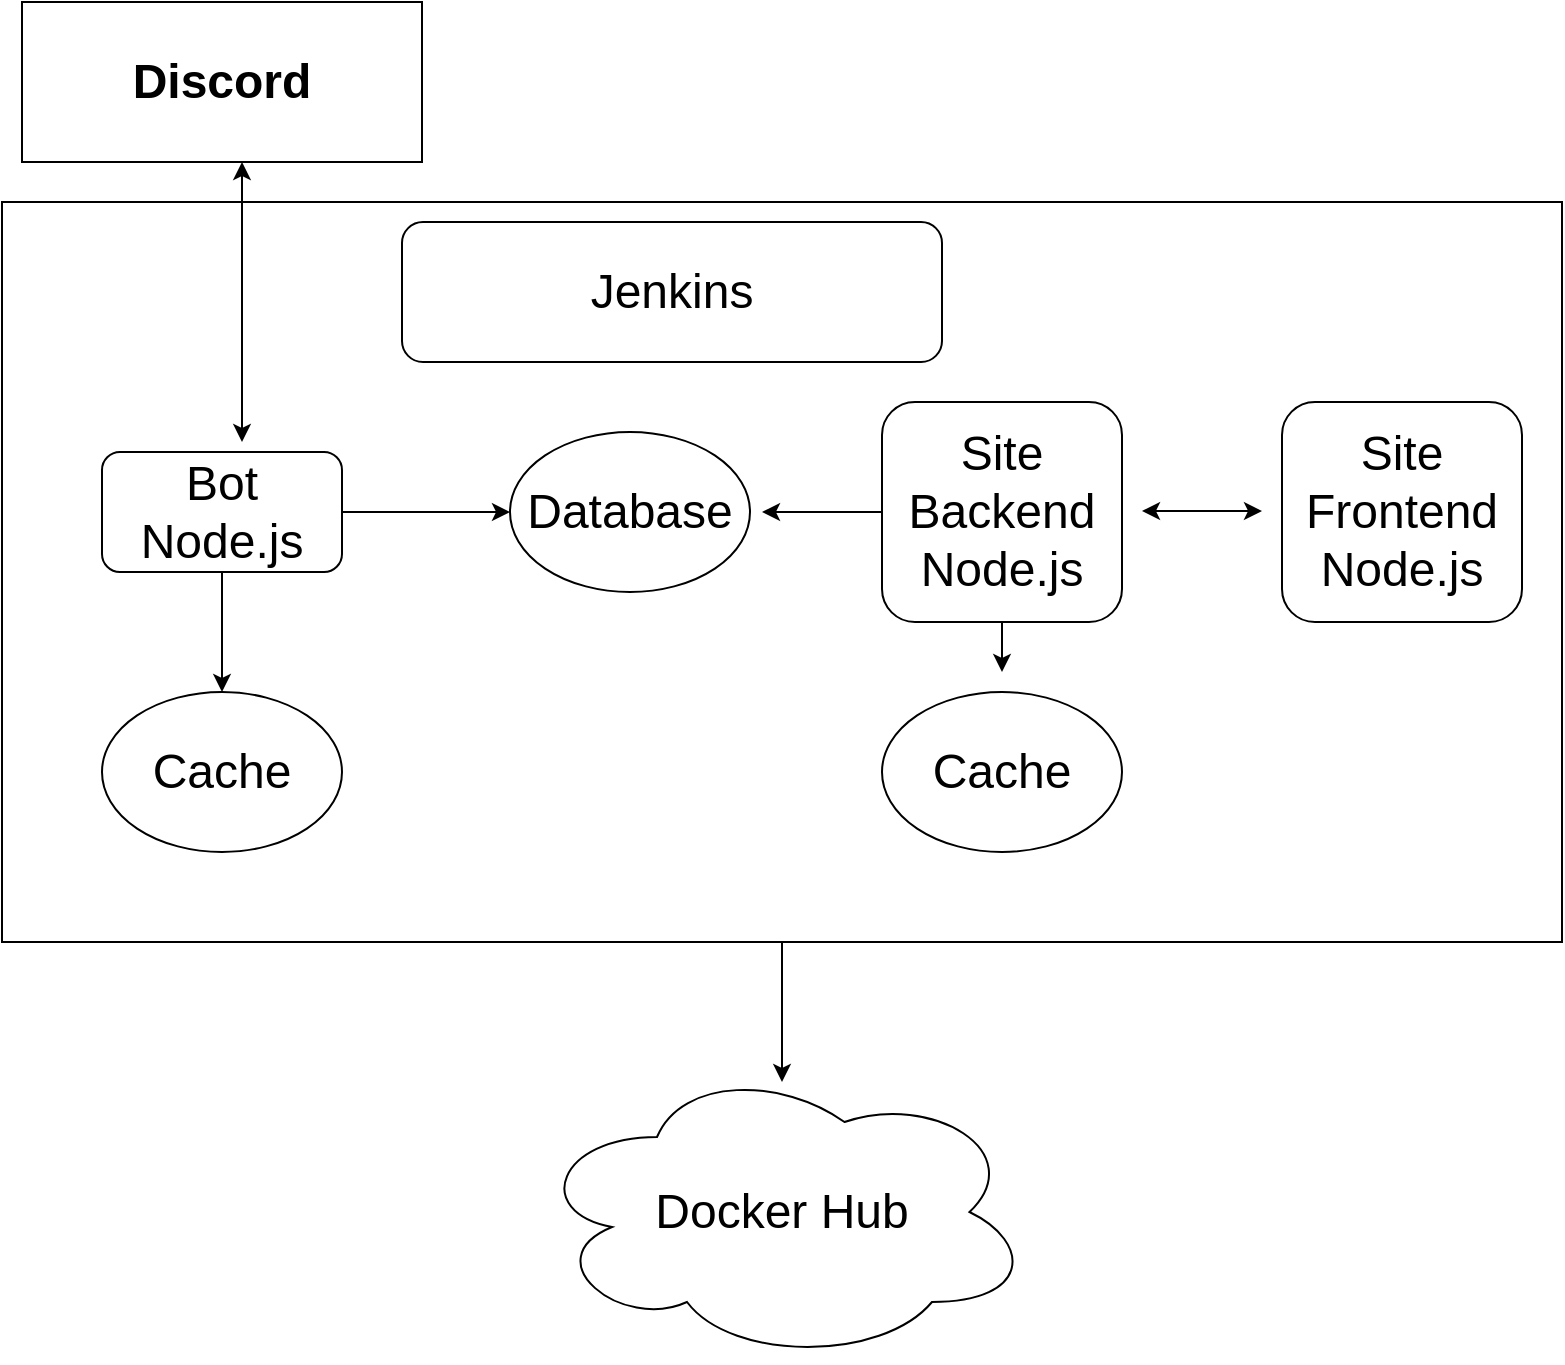 <mxfile version="17.4.0" type="device"><diagram id="GFVnETKMDIzfP5DFgchm" name="Page-1"><mxGraphModel dx="2062" dy="2365" grid="1" gridSize="10" guides="1" tooltips="1" connect="1" arrows="1" fold="1" page="1" pageScale="1" pageWidth="827" pageHeight="1169" math="0" shadow="0"><root><mxCell id="0"/><mxCell id="1" parent="0"/><mxCell id="249vddiWMnvvQm0QvIs3-16" style="edgeStyle=orthogonalEdgeStyle;rounded=0;orthogonalLoop=1;jettySize=auto;html=1;exitX=0.5;exitY=1;exitDx=0;exitDy=0;fontSize=24;" edge="1" parent="1" source="249vddiWMnvvQm0QvIs3-14"><mxGeometry relative="1" as="geometry"><mxPoint x="420" y="-580" as="targetPoint"/></mxGeometry></mxCell><mxCell id="249vddiWMnvvQm0QvIs3-14" value="" style="rounded=0;whiteSpace=wrap;html=1;fontSize=24;" vertex="1" parent="1"><mxGeometry x="30" y="-1020" width="780" height="370" as="geometry"/></mxCell><mxCell id="249vddiWMnvvQm0QvIs3-1" value="&lt;font style=&quot;font-size: 24px&quot;&gt;Discord&lt;/font&gt;" style="rounded=0;whiteSpace=wrap;html=1;fontStyle=1" vertex="1" parent="1"><mxGeometry x="40" y="-1120" width="200" height="80" as="geometry"/></mxCell><mxCell id="249vddiWMnvvQm0QvIs3-2" value="" style="endArrow=classic;startArrow=classic;html=1;rounded=0;fontSize=24;" edge="1" parent="1"><mxGeometry width="50" height="50" relative="1" as="geometry"><mxPoint x="150" y="-900" as="sourcePoint"/><mxPoint x="150" y="-1040" as="targetPoint"/></mxGeometry></mxCell><mxCell id="249vddiWMnvvQm0QvIs3-7" style="edgeStyle=orthogonalEdgeStyle;rounded=0;orthogonalLoop=1;jettySize=auto;html=1;exitX=1;exitY=0.5;exitDx=0;exitDy=0;fontSize=24;" edge="1" parent="1" source="249vddiWMnvvQm0QvIs3-3" target="249vddiWMnvvQm0QvIs3-6"><mxGeometry relative="1" as="geometry"/></mxCell><mxCell id="249vddiWMnvvQm0QvIs3-3" value="Bot Node.js" style="rounded=1;whiteSpace=wrap;html=1;fontSize=24;" vertex="1" parent="1"><mxGeometry x="80" y="-895" width="120" height="60" as="geometry"/></mxCell><mxCell id="249vddiWMnvvQm0QvIs3-4" value="" style="endArrow=classic;html=1;rounded=0;fontSize=24;exitX=0.5;exitY=1;exitDx=0;exitDy=0;" edge="1" parent="1" source="249vddiWMnvvQm0QvIs3-3"><mxGeometry width="50" height="50" relative="1" as="geometry"><mxPoint x="200" y="-715" as="sourcePoint"/><mxPoint x="140" y="-775" as="targetPoint"/></mxGeometry></mxCell><mxCell id="249vddiWMnvvQm0QvIs3-5" value="Cache" style="ellipse;whiteSpace=wrap;html=1;fontSize=24;" vertex="1" parent="1"><mxGeometry x="80" y="-775" width="120" height="80" as="geometry"/></mxCell><mxCell id="249vddiWMnvvQm0QvIs3-6" value="Database" style="ellipse;whiteSpace=wrap;html=1;fontSize=24;" vertex="1" parent="1"><mxGeometry x="284" y="-905" width="120" height="80" as="geometry"/></mxCell><mxCell id="249vddiWMnvvQm0QvIs3-12" style="edgeStyle=orthogonalEdgeStyle;rounded=0;orthogonalLoop=1;jettySize=auto;html=1;exitX=0;exitY=0.5;exitDx=0;exitDy=0;fontSize=24;" edge="1" parent="1" source="249vddiWMnvvQm0QvIs3-8"><mxGeometry relative="1" as="geometry"><mxPoint x="410" y="-865" as="targetPoint"/></mxGeometry></mxCell><mxCell id="249vddiWMnvvQm0QvIs3-13" style="edgeStyle=orthogonalEdgeStyle;rounded=0;orthogonalLoop=1;jettySize=auto;html=1;exitX=0.5;exitY=1;exitDx=0;exitDy=0;fontSize=24;" edge="1" parent="1" source="249vddiWMnvvQm0QvIs3-8"><mxGeometry relative="1" as="geometry"><mxPoint x="530" y="-785" as="targetPoint"/></mxGeometry></mxCell><mxCell id="249vddiWMnvvQm0QvIs3-8" value="Site Backend Node.js" style="rounded=1;whiteSpace=wrap;html=1;fontSize=24;" vertex="1" parent="1"><mxGeometry x="470" y="-920" width="120" height="110" as="geometry"/></mxCell><mxCell id="249vddiWMnvvQm0QvIs3-9" value="Site Frontend Node.js" style="rounded=1;whiteSpace=wrap;html=1;fontSize=24;" vertex="1" parent="1"><mxGeometry x="670" y="-920" width="120" height="110" as="geometry"/></mxCell><mxCell id="249vddiWMnvvQm0QvIs3-10" value="Cache" style="ellipse;whiteSpace=wrap;html=1;fontSize=24;" vertex="1" parent="1"><mxGeometry x="470" y="-775" width="120" height="80" as="geometry"/></mxCell><mxCell id="249vddiWMnvvQm0QvIs3-11" value="" style="endArrow=classic;startArrow=classic;html=1;rounded=0;fontSize=24;" edge="1" parent="1"><mxGeometry width="50" height="50" relative="1" as="geometry"><mxPoint x="600" y="-865.5" as="sourcePoint"/><mxPoint x="660" y="-865.5" as="targetPoint"/></mxGeometry></mxCell><mxCell id="249vddiWMnvvQm0QvIs3-15" value="Jenkins" style="rounded=1;whiteSpace=wrap;html=1;fontSize=24;" vertex="1" parent="1"><mxGeometry x="230" y="-1010" width="270" height="70" as="geometry"/></mxCell><mxCell id="249vddiWMnvvQm0QvIs3-22" value="Docker Hub" style="ellipse;shape=cloud;whiteSpace=wrap;html=1;fontSize=24;" vertex="1" parent="1"><mxGeometry x="295" y="-590" width="250" height="150" as="geometry"/></mxCell></root></mxGraphModel></diagram></mxfile>